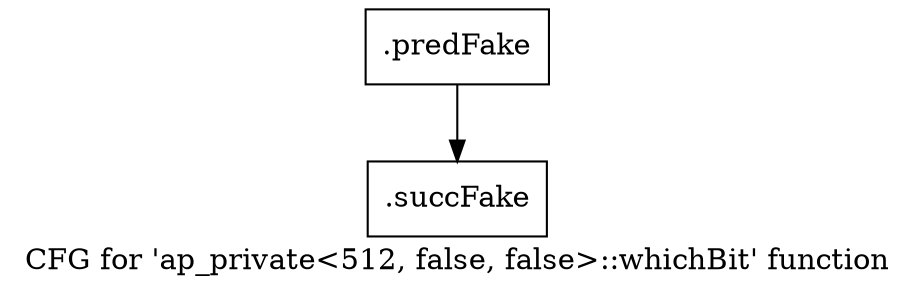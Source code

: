digraph "CFG for 'ap_private\<512, false, false\>::whichBit' function" {
	label="CFG for 'ap_private\<512, false, false\>::whichBit' function";

	Node0x5b41010 [shape=record,filename="",linenumber="",label="{.predFake}"];
	Node0x5b41010 -> Node0x611c2d0[ callList="" memoryops="" filename="/mnt/xilinx/Vitis_HLS/2021.2/include/etc/ap_private.h" execusionnum="0"];
	Node0x611c2d0 [shape=record,filename="/mnt/xilinx/Vitis_HLS/2021.2/include/etc/ap_private.h",linenumber="3513",label="{.succFake}"];
}
